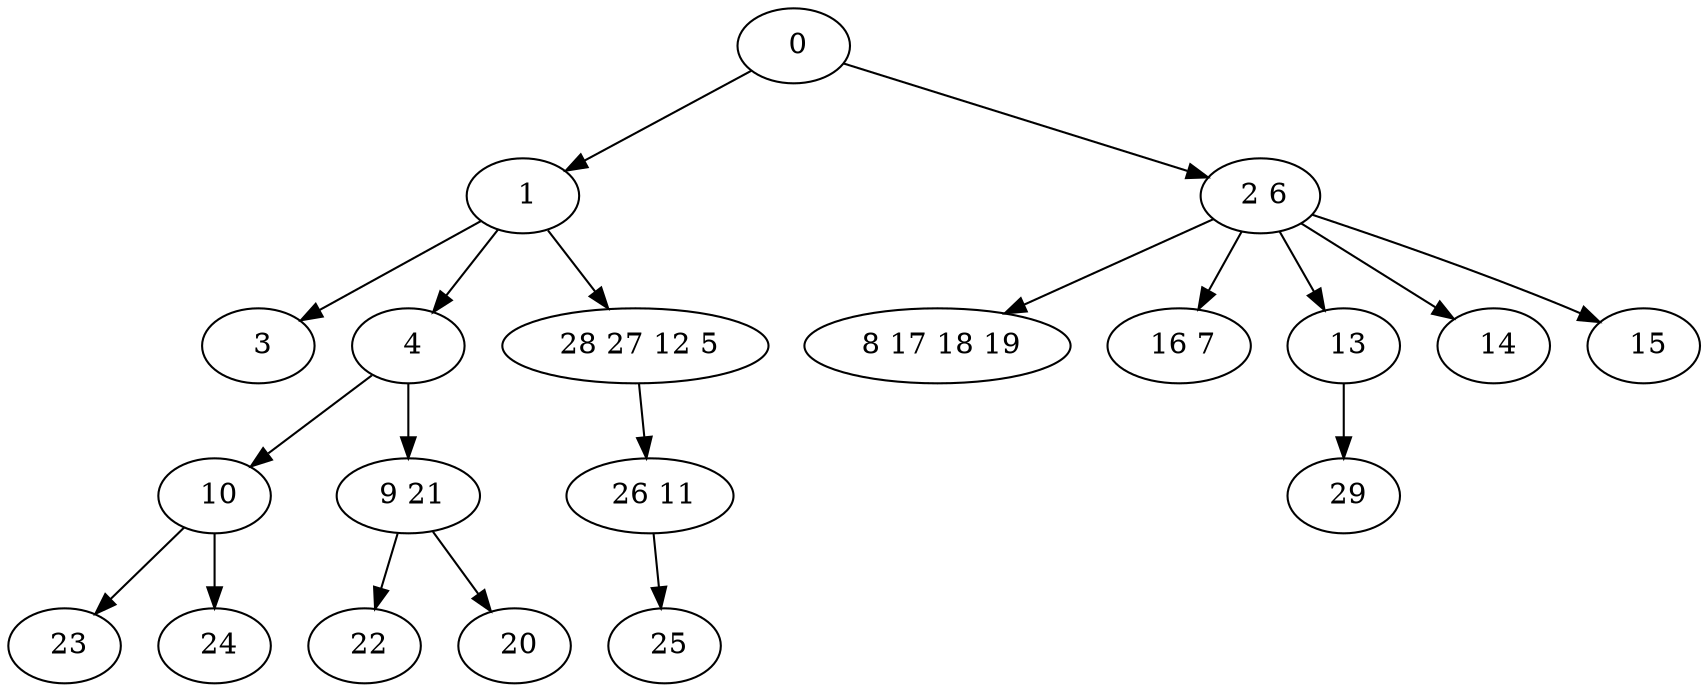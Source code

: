 digraph mytree {
" 0" -> " 1";
" 0" -> " 2 6";
" 1" -> " 3";
" 1" -> " 4";
" 1" -> " 28 27 12 5";
" 2 6" -> " 8 17 18 19";
" 2 6" -> " 16 7";
" 2 6" -> " 13";
" 2 6" -> " 14";
" 2 6" -> " 15";
" 3";
" 4" -> " 10";
" 4" -> " 9 21";
" 28 27 12 5" -> " 26 11";
" 8 17 18 19";
" 16 7";
" 10" -> " 23";
" 10" -> " 24";
" 9 21" -> " 22";
" 9 21" -> " 20";
" 13" -> " 29";
" 14";
" 15";
" 23";
" 24";
" 22";
" 29";
" 20";
" 25";
" 26 11" -> " 25";
}
